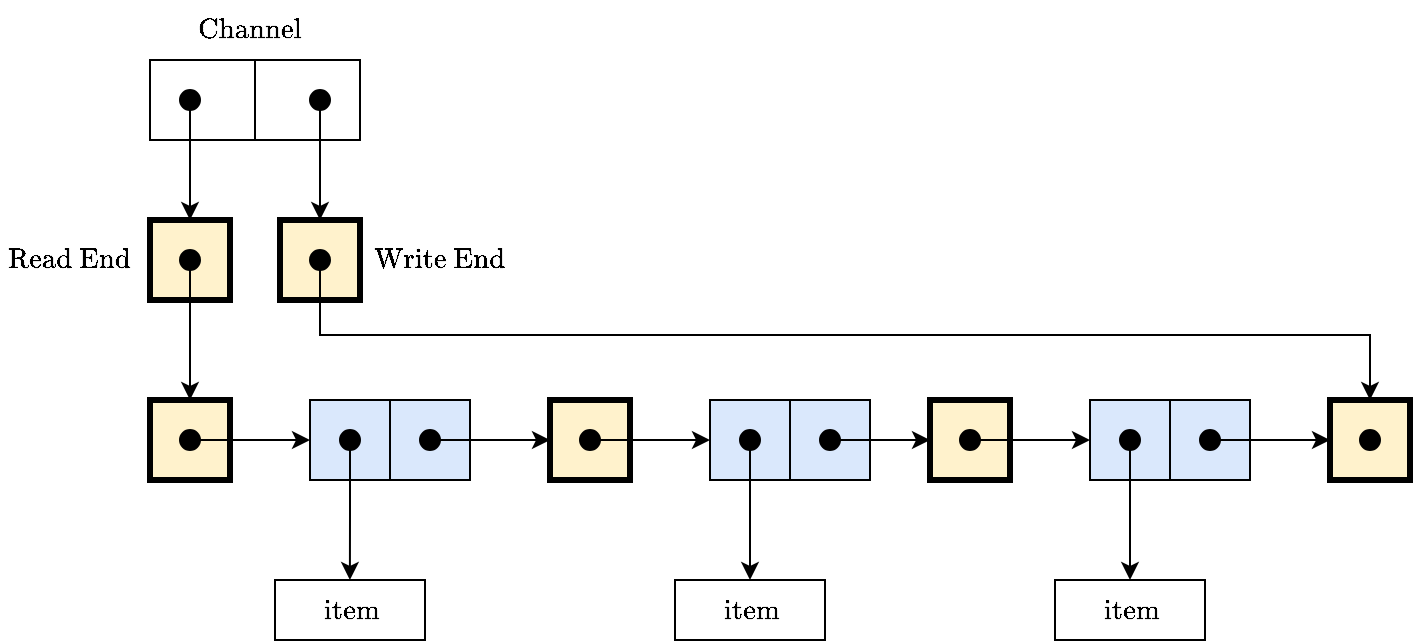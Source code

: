 <mxfile version="20.3.0" type="device"><diagram id="sg98aoojPjJ2LqSn3eUq" name="Page-1"><mxGraphModel dx="1938" dy="494" grid="1" gridSize="10" guides="1" tooltips="1" connect="1" arrows="1" fold="1" page="1" pageScale="1" pageWidth="827" pageHeight="1169" math="1" shadow="0"><root><mxCell id="0"/><mxCell id="1" parent="0"/><mxCell id="Sges_2H_zf_QCspNN0T2-15" value="" style="rounded=0;whiteSpace=wrap;html=1;strokeWidth=3;fillColor=#fff2cc;strokeColor=#000000;" vertex="1" parent="1"><mxGeometry x="40" y="210" width="40" height="40" as="geometry"/></mxCell><mxCell id="Sges_2H_zf_QCspNN0T2-26" style="edgeStyle=orthogonalEdgeStyle;rounded=0;orthogonalLoop=1;jettySize=auto;html=1;exitX=1;exitY=0.5;exitDx=0;exitDy=0;entryX=0;entryY=0.5;entryDx=0;entryDy=0;" edge="1" parent="1" source="Sges_2H_zf_QCspNN0T2-16" target="Sges_2H_zf_QCspNN0T2-19"><mxGeometry relative="1" as="geometry"/></mxCell><mxCell id="Sges_2H_zf_QCspNN0T2-16" value="" style="ellipse;whiteSpace=wrap;html=1;aspect=fixed;fillColor=#000000;" vertex="1" parent="1"><mxGeometry x="55" y="225" width="10" height="10" as="geometry"/></mxCell><mxCell id="Sges_2H_zf_QCspNN0T2-19" value="" style="rounded=0;whiteSpace=wrap;html=1;fillColor=#dae8fc;strokeColor=#000000;" vertex="1" parent="1"><mxGeometry x="120" y="210" width="40" height="40" as="geometry"/></mxCell><mxCell id="Sges_2H_zf_QCspNN0T2-29" style="edgeStyle=orthogonalEdgeStyle;rounded=0;orthogonalLoop=1;jettySize=auto;html=1;exitX=0.5;exitY=1;exitDx=0;exitDy=0;" edge="1" parent="1" source="Sges_2H_zf_QCspNN0T2-20"><mxGeometry relative="1" as="geometry"><mxPoint x="139.952" y="300" as="targetPoint"/></mxGeometry></mxCell><mxCell id="Sges_2H_zf_QCspNN0T2-20" value="" style="ellipse;whiteSpace=wrap;html=1;aspect=fixed;fillColor=#000000;" vertex="1" parent="1"><mxGeometry x="135" y="225" width="10" height="10" as="geometry"/></mxCell><mxCell id="Sges_2H_zf_QCspNN0T2-21" value="" style="rounded=0;whiteSpace=wrap;html=1;strokeWidth=3;fillColor=#fff2cc;strokeColor=#000000;" vertex="1" parent="1"><mxGeometry x="40" y="120" width="40" height="40" as="geometry"/></mxCell><mxCell id="Sges_2H_zf_QCspNN0T2-25" style="edgeStyle=orthogonalEdgeStyle;rounded=0;orthogonalLoop=1;jettySize=auto;html=1;exitX=0.5;exitY=1;exitDx=0;exitDy=0;entryX=0.5;entryY=0;entryDx=0;entryDy=0;" edge="1" parent="1" source="Sges_2H_zf_QCspNN0T2-22" target="Sges_2H_zf_QCspNN0T2-15"><mxGeometry relative="1" as="geometry"/></mxCell><mxCell id="Sges_2H_zf_QCspNN0T2-22" value="" style="ellipse;whiteSpace=wrap;html=1;aspect=fixed;fillColor=#000000;" vertex="1" parent="1"><mxGeometry x="55" y="135" width="10" height="10" as="geometry"/></mxCell><mxCell id="Sges_2H_zf_QCspNN0T2-23" value="" style="rounded=0;whiteSpace=wrap;html=1;strokeWidth=3;fillColor=#fff2cc;strokeColor=#000000;" vertex="1" parent="1"><mxGeometry x="105" y="120" width="40" height="40" as="geometry"/></mxCell><mxCell id="Sges_2H_zf_QCspNN0T2-46" style="edgeStyle=orthogonalEdgeStyle;rounded=0;orthogonalLoop=1;jettySize=auto;html=1;exitX=0.5;exitY=1;exitDx=0;exitDy=0;entryX=0.5;entryY=0;entryDx=0;entryDy=0;" edge="1" parent="1" source="Sges_2H_zf_QCspNN0T2-24" target="Sges_2H_zf_QCspNN0T2-69"><mxGeometry relative="1" as="geometry"><mxPoint x="567.5" y="210" as="targetPoint"/></mxGeometry></mxCell><mxCell id="Sges_2H_zf_QCspNN0T2-24" value="" style="ellipse;whiteSpace=wrap;html=1;aspect=fixed;fillColor=#000000;" vertex="1" parent="1"><mxGeometry x="120" y="135" width="10" height="10" as="geometry"/></mxCell><mxCell id="Sges_2H_zf_QCspNN0T2-27" value="" style="rounded=0;whiteSpace=wrap;html=1;fillColor=#dae8fc;strokeColor=#000000;" vertex="1" parent="1"><mxGeometry x="160" y="210" width="40" height="40" as="geometry"/></mxCell><mxCell id="Sges_2H_zf_QCspNN0T2-56" style="edgeStyle=orthogonalEdgeStyle;rounded=0;orthogonalLoop=1;jettySize=auto;html=1;exitX=1;exitY=0.5;exitDx=0;exitDy=0;entryX=0;entryY=0.5;entryDx=0;entryDy=0;" edge="1" parent="1" source="Sges_2H_zf_QCspNN0T2-28" target="Sges_2H_zf_QCspNN0T2-49"><mxGeometry relative="1" as="geometry"/></mxCell><mxCell id="Sges_2H_zf_QCspNN0T2-28" value="" style="ellipse;whiteSpace=wrap;html=1;aspect=fixed;fillColor=#000000;" vertex="1" parent="1"><mxGeometry x="175" y="225" width="10" height="10" as="geometry"/></mxCell><mxCell id="Sges_2H_zf_QCspNN0T2-36" value="$$\text{item}$$" style="rounded=0;whiteSpace=wrap;html=1;" vertex="1" parent="1"><mxGeometry x="102.5" y="300" width="75" height="30" as="geometry"/></mxCell><mxCell id="Sges_2H_zf_QCspNN0T2-37" value="$$\text{item}$$" style="rounded=0;whiteSpace=wrap;html=1;" vertex="1" parent="1"><mxGeometry x="302.5" y="300" width="75" height="30" as="geometry"/></mxCell><mxCell id="Sges_2H_zf_QCspNN0T2-49" value="" style="rounded=0;whiteSpace=wrap;html=1;strokeWidth=3;fillColor=#fff2cc;strokeColor=#000000;" vertex="1" parent="1"><mxGeometry x="240" y="210" width="40" height="40" as="geometry"/></mxCell><mxCell id="Sges_2H_zf_QCspNN0T2-50" style="edgeStyle=orthogonalEdgeStyle;rounded=0;orthogonalLoop=1;jettySize=auto;html=1;exitX=1;exitY=0.5;exitDx=0;exitDy=0;entryX=0;entryY=0.5;entryDx=0;entryDy=0;" edge="1" parent="1" source="Sges_2H_zf_QCspNN0T2-51" target="Sges_2H_zf_QCspNN0T2-52"><mxGeometry relative="1" as="geometry"/></mxCell><mxCell id="Sges_2H_zf_QCspNN0T2-51" value="" style="ellipse;whiteSpace=wrap;html=1;aspect=fixed;fillColor=#000000;" vertex="1" parent="1"><mxGeometry x="255" y="225" width="10" height="10" as="geometry"/></mxCell><mxCell id="Sges_2H_zf_QCspNN0T2-52" value="" style="rounded=0;whiteSpace=wrap;html=1;fillColor=#dae8fc;strokeColor=#000000;" vertex="1" parent="1"><mxGeometry x="320" y="210" width="40" height="40" as="geometry"/></mxCell><mxCell id="Sges_2H_zf_QCspNN0T2-53" value="" style="ellipse;whiteSpace=wrap;html=1;aspect=fixed;fillColor=#000000;" vertex="1" parent="1"><mxGeometry x="335" y="225" width="10" height="10" as="geometry"/></mxCell><mxCell id="Sges_2H_zf_QCspNN0T2-54" value="" style="rounded=0;whiteSpace=wrap;html=1;fillColor=#dae8fc;strokeColor=#000000;" vertex="1" parent="1"><mxGeometry x="360" y="210" width="40" height="40" as="geometry"/></mxCell><mxCell id="Sges_2H_zf_QCspNN0T2-64" style="edgeStyle=orthogonalEdgeStyle;rounded=0;orthogonalLoop=1;jettySize=auto;html=1;exitX=1;exitY=0.5;exitDx=0;exitDy=0;entryX=0;entryY=0.5;entryDx=0;entryDy=0;" edge="1" parent="1" source="Sges_2H_zf_QCspNN0T2-55" target="Sges_2H_zf_QCspNN0T2-57"><mxGeometry relative="1" as="geometry"/></mxCell><mxCell id="Sges_2H_zf_QCspNN0T2-55" value="" style="ellipse;whiteSpace=wrap;html=1;aspect=fixed;fillColor=#000000;" vertex="1" parent="1"><mxGeometry x="375" y="225" width="10" height="10" as="geometry"/></mxCell><mxCell id="Sges_2H_zf_QCspNN0T2-57" value="" style="rounded=0;whiteSpace=wrap;html=1;strokeWidth=3;fillColor=#fff2cc;strokeColor=#000000;" vertex="1" parent="1"><mxGeometry x="430" y="210" width="40" height="40" as="geometry"/></mxCell><mxCell id="Sges_2H_zf_QCspNN0T2-58" style="edgeStyle=orthogonalEdgeStyle;rounded=0;orthogonalLoop=1;jettySize=auto;html=1;exitX=1;exitY=0.5;exitDx=0;exitDy=0;entryX=0;entryY=0.5;entryDx=0;entryDy=0;" edge="1" parent="1" source="Sges_2H_zf_QCspNN0T2-59" target="Sges_2H_zf_QCspNN0T2-60"><mxGeometry relative="1" as="geometry"/></mxCell><mxCell id="Sges_2H_zf_QCspNN0T2-59" value="" style="ellipse;whiteSpace=wrap;html=1;aspect=fixed;fillColor=#000000;" vertex="1" parent="1"><mxGeometry x="445" y="225" width="10" height="10" as="geometry"/></mxCell><mxCell id="Sges_2H_zf_QCspNN0T2-60" value="" style="rounded=0;whiteSpace=wrap;html=1;fillColor=#dae8fc;strokeColor=#000000;" vertex="1" parent="1"><mxGeometry x="510" y="210" width="40" height="40" as="geometry"/></mxCell><mxCell id="Sges_2H_zf_QCspNN0T2-66" style="edgeStyle=orthogonalEdgeStyle;rounded=0;orthogonalLoop=1;jettySize=auto;html=1;exitX=0.5;exitY=1;exitDx=0;exitDy=0;entryX=0.5;entryY=0;entryDx=0;entryDy=0;" edge="1" parent="1" source="Sges_2H_zf_QCspNN0T2-61" target="Sges_2H_zf_QCspNN0T2-65"><mxGeometry relative="1" as="geometry"/></mxCell><mxCell id="Sges_2H_zf_QCspNN0T2-61" value="" style="ellipse;whiteSpace=wrap;html=1;aspect=fixed;fillColor=#000000;" vertex="1" parent="1"><mxGeometry x="525" y="225" width="10" height="10" as="geometry"/></mxCell><mxCell id="Sges_2H_zf_QCspNN0T2-62" value="" style="rounded=0;whiteSpace=wrap;html=1;fillColor=#dae8fc;strokeColor=#000000;" vertex="1" parent="1"><mxGeometry x="550" y="210" width="40" height="40" as="geometry"/></mxCell><mxCell id="Sges_2H_zf_QCspNN0T2-71" style="edgeStyle=orthogonalEdgeStyle;rounded=0;orthogonalLoop=1;jettySize=auto;html=1;exitX=1;exitY=0.5;exitDx=0;exitDy=0;entryX=0;entryY=0.5;entryDx=0;entryDy=0;" edge="1" parent="1" source="Sges_2H_zf_QCspNN0T2-63" target="Sges_2H_zf_QCspNN0T2-69"><mxGeometry relative="1" as="geometry"/></mxCell><mxCell id="Sges_2H_zf_QCspNN0T2-63" value="" style="ellipse;whiteSpace=wrap;html=1;aspect=fixed;fillColor=#000000;" vertex="1" parent="1"><mxGeometry x="565" y="225" width="10" height="10" as="geometry"/></mxCell><mxCell id="Sges_2H_zf_QCspNN0T2-65" value="$$\text{item}$$" style="rounded=0;whiteSpace=wrap;html=1;" vertex="1" parent="1"><mxGeometry x="492.5" y="300" width="75" height="30" as="geometry"/></mxCell><mxCell id="Sges_2H_zf_QCspNN0T2-35" style="edgeStyle=orthogonalEdgeStyle;rounded=0;orthogonalLoop=1;jettySize=auto;html=1;exitX=0.5;exitY=1;exitDx=0;exitDy=0;entryX=0.5;entryY=0;entryDx=0;entryDy=0;" edge="1" parent="1" source="Sges_2H_zf_QCspNN0T2-53" target="Sges_2H_zf_QCspNN0T2-37"><mxGeometry relative="1" as="geometry"><mxPoint x="337.452" y="300" as="targetPoint"/><mxPoint x="337.5" y="235" as="sourcePoint"/></mxGeometry></mxCell><mxCell id="Sges_2H_zf_QCspNN0T2-69" value="" style="rounded=0;whiteSpace=wrap;html=1;strokeWidth=3;fillColor=#fff2cc;strokeColor=#000000;" vertex="1" parent="1"><mxGeometry x="630" y="210" width="40" height="40" as="geometry"/></mxCell><mxCell id="Sges_2H_zf_QCspNN0T2-70" value="" style="ellipse;whiteSpace=wrap;html=1;aspect=fixed;fillColor=#000000;" vertex="1" parent="1"><mxGeometry x="645" y="225" width="10" height="10" as="geometry"/></mxCell><mxCell id="Sges_2H_zf_QCspNN0T2-72" value="$$\text{Read End}$$" style="text;html=1;strokeColor=none;fillColor=none;align=center;verticalAlign=middle;whiteSpace=wrap;rounded=0;strokeWidth=3;" vertex="1" parent="1"><mxGeometry x="-30" y="125" width="60" height="30" as="geometry"/></mxCell><mxCell id="Sges_2H_zf_QCspNN0T2-73" value="$$\text{Write End}$$" style="text;html=1;strokeColor=none;fillColor=none;align=center;verticalAlign=middle;whiteSpace=wrap;rounded=0;strokeWidth=3;" vertex="1" parent="1"><mxGeometry x="150" y="125" width="70" height="30" as="geometry"/></mxCell><mxCell id="Sges_2H_zf_QCspNN0T2-74" value="" style="rounded=0;whiteSpace=wrap;html=1;" vertex="1" parent="1"><mxGeometry x="40" y="40" width="60" height="40" as="geometry"/></mxCell><mxCell id="Sges_2H_zf_QCspNN0T2-78" style="edgeStyle=orthogonalEdgeStyle;rounded=0;orthogonalLoop=1;jettySize=auto;html=1;exitX=0.5;exitY=1;exitDx=0;exitDy=0;entryX=0.5;entryY=0;entryDx=0;entryDy=0;" edge="1" parent="1" source="Sges_2H_zf_QCspNN0T2-75" target="Sges_2H_zf_QCspNN0T2-21"><mxGeometry relative="1" as="geometry"/></mxCell><mxCell id="Sges_2H_zf_QCspNN0T2-75" value="" style="ellipse;whiteSpace=wrap;html=1;aspect=fixed;fillColor=#000000;" vertex="1" parent="1"><mxGeometry x="55" y="55" width="10" height="10" as="geometry"/></mxCell><mxCell id="Sges_2H_zf_QCspNN0T2-76" value="" style="rounded=0;whiteSpace=wrap;html=1;" vertex="1" parent="1"><mxGeometry x="92.5" y="40" width="52.5" height="40" as="geometry"/></mxCell><mxCell id="Sges_2H_zf_QCspNN0T2-79" style="edgeStyle=orthogonalEdgeStyle;rounded=0;orthogonalLoop=1;jettySize=auto;html=1;exitX=0.5;exitY=1;exitDx=0;exitDy=0;entryX=0.5;entryY=0;entryDx=0;entryDy=0;" edge="1" parent="1" source="Sges_2H_zf_QCspNN0T2-77" target="Sges_2H_zf_QCspNN0T2-23"><mxGeometry relative="1" as="geometry"/></mxCell><mxCell id="Sges_2H_zf_QCspNN0T2-77" value="" style="ellipse;whiteSpace=wrap;html=1;aspect=fixed;fillColor=#000000;" vertex="1" parent="1"><mxGeometry x="120" y="55" width="10" height="10" as="geometry"/></mxCell><mxCell id="Sges_2H_zf_QCspNN0T2-80" value="$$\text{Channel}$$" style="text;html=1;strokeColor=none;fillColor=none;align=center;verticalAlign=middle;whiteSpace=wrap;rounded=0;strokeWidth=3;" vertex="1" parent="1"><mxGeometry x="60" y="10" width="60" height="30" as="geometry"/></mxCell></root></mxGraphModel></diagram></mxfile>